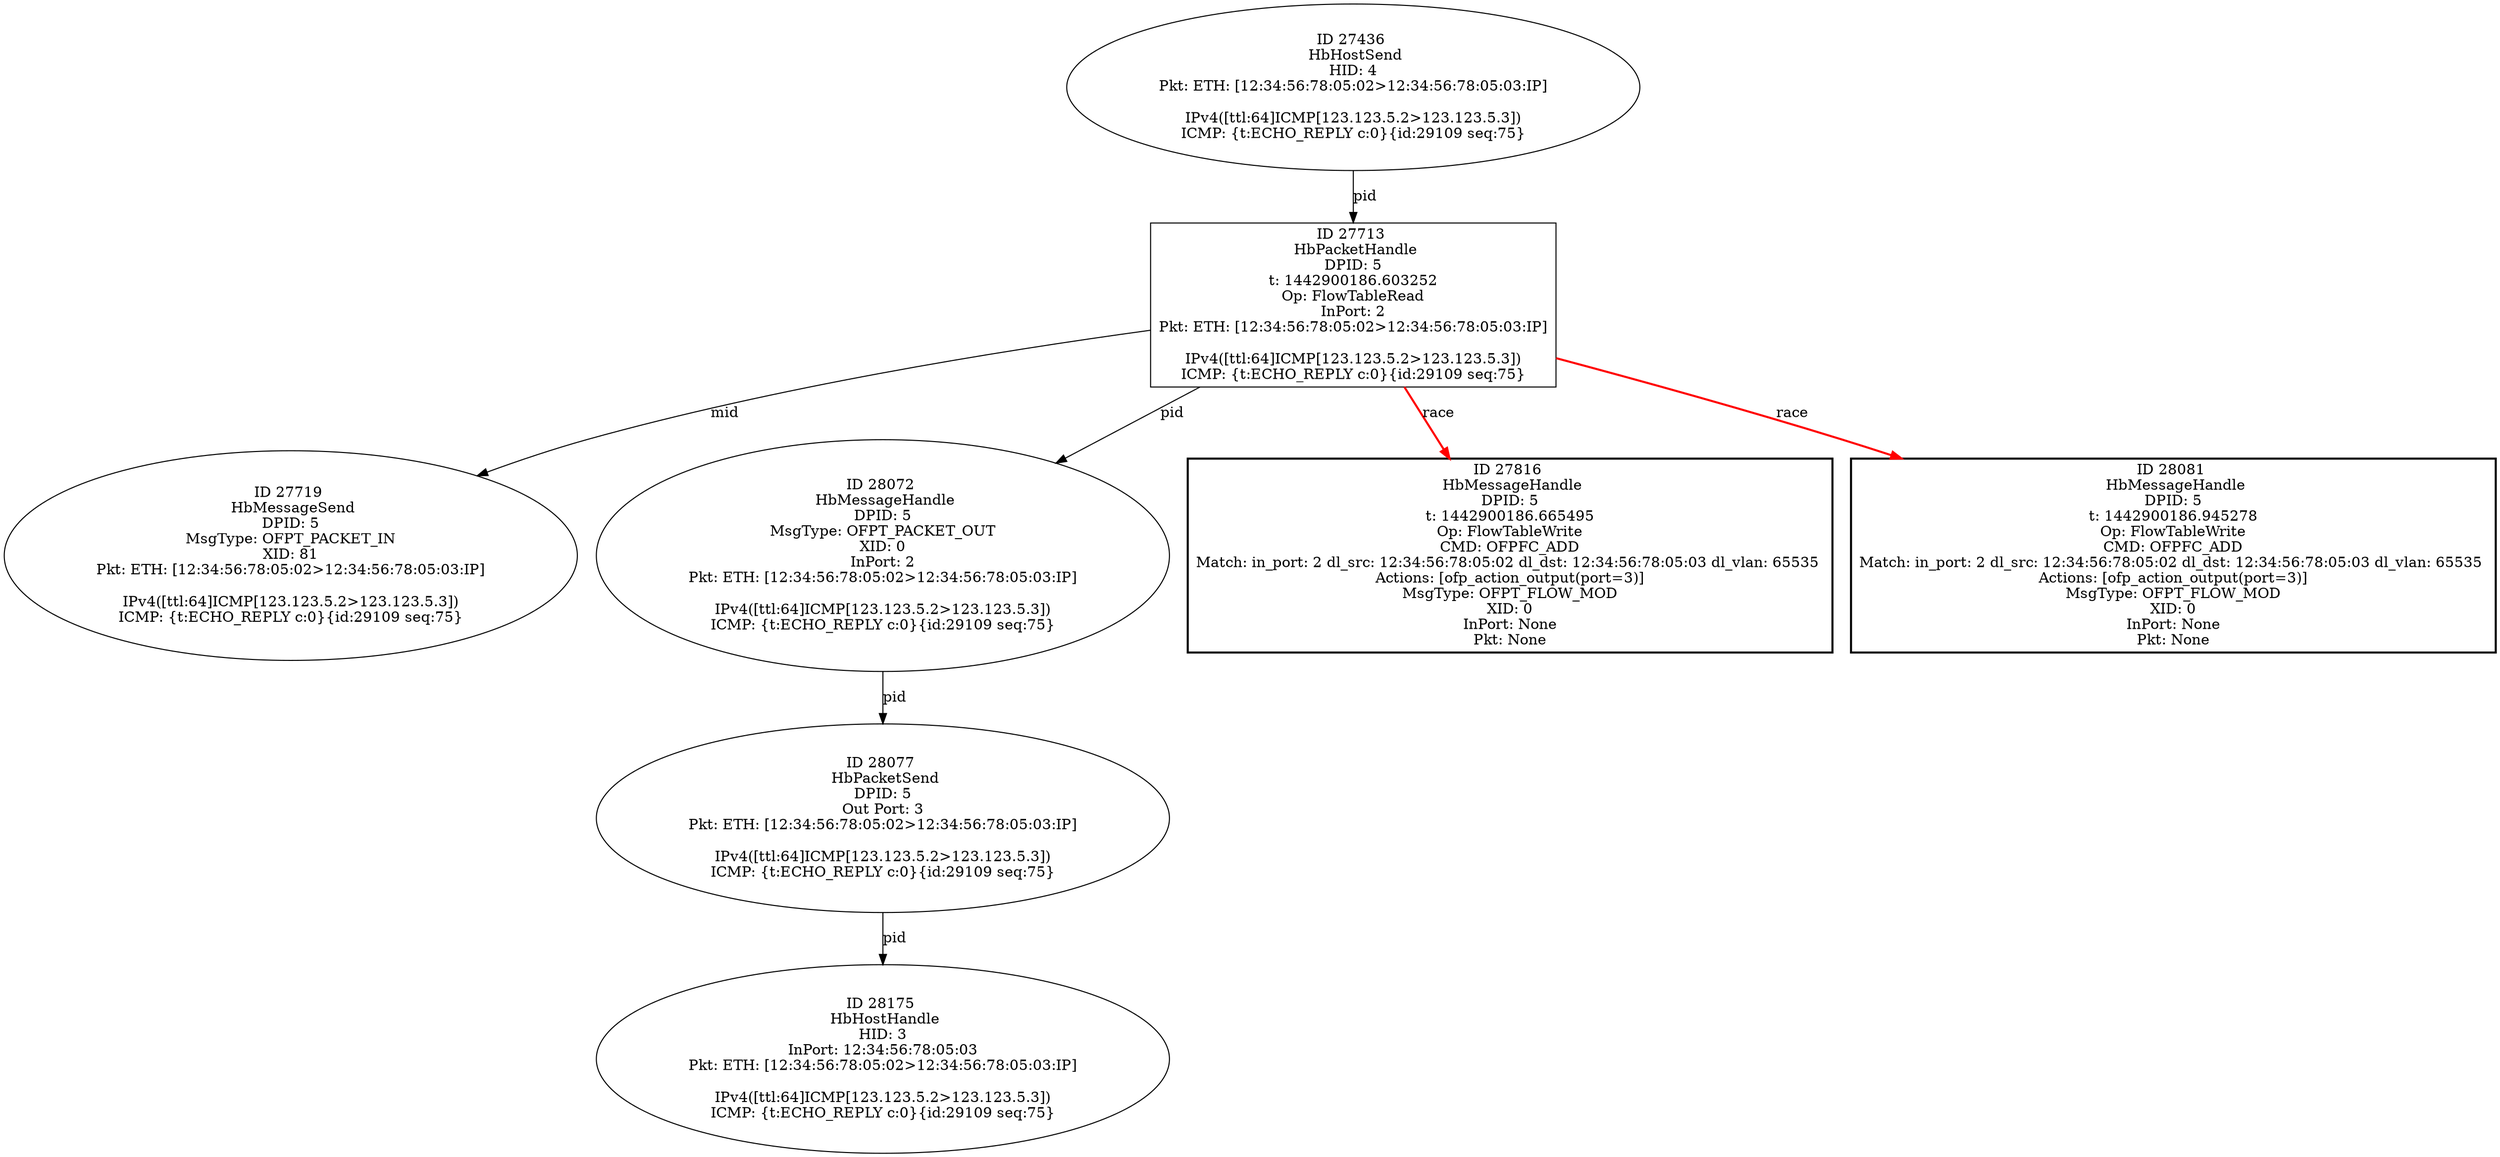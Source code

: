 strict digraph G {
27713 [shape=box, event=<hb_events.HbPacketHandle object at 0x10da7b150>, label="ID 27713 
 HbPacketHandle
DPID: 5
t: 1442900186.603252
Op: FlowTableRead
InPort: 2
Pkt: ETH: [12:34:56:78:05:02>12:34:56:78:05:03:IP]

IPv4([ttl:64]ICMP[123.123.5.2>123.123.5.3])
ICMP: {t:ECHO_REPLY c:0}{id:29109 seq:75}"];
27719 [shape=oval, event=<hb_events.HbMessageSend object at 0x10da7bfd0>, label="ID 27719 
 HbMessageSend
DPID: 5
MsgType: OFPT_PACKET_IN
XID: 81
Pkt: ETH: [12:34:56:78:05:02>12:34:56:78:05:03:IP]

IPv4([ttl:64]ICMP[123.123.5.2>123.123.5.3])
ICMP: {t:ECHO_REPLY c:0}{id:29109 seq:75}"];
28072 [shape=oval, event=<hb_events.HbMessageHandle object at 0x10db5a190>, label="ID 28072 
 HbMessageHandle
DPID: 5
MsgType: OFPT_PACKET_OUT
XID: 0
InPort: 2
Pkt: ETH: [12:34:56:78:05:02>12:34:56:78:05:03:IP]

IPv4([ttl:64]ICMP[123.123.5.2>123.123.5.3])
ICMP: {t:ECHO_REPLY c:0}{id:29109 seq:75}"];
27436 [shape=oval, event=<hb_events.HbHostSend object at 0x10d9f92d0>, label="ID 27436 
 HbHostSend
HID: 4
Pkt: ETH: [12:34:56:78:05:02>12:34:56:78:05:03:IP]

IPv4([ttl:64]ICMP[123.123.5.2>123.123.5.3])
ICMP: {t:ECHO_REPLY c:0}{id:29109 seq:75}"];
28077 [shape=oval, event=<hb_events.HbPacketSend object at 0x10db5a790>, label="ID 28077 
 HbPacketSend
DPID: 5
Out Port: 3
Pkt: ETH: [12:34:56:78:05:02>12:34:56:78:05:03:IP]

IPv4([ttl:64]ICMP[123.123.5.2>123.123.5.3])
ICMP: {t:ECHO_REPLY c:0}{id:29109 seq:75}"];
28175 [shape=oval, event=<hb_events.HbHostHandle object at 0x10db8e250>, label="ID 28175 
 HbHostHandle
HID: 3
InPort: 12:34:56:78:05:03
Pkt: ETH: [12:34:56:78:05:02>12:34:56:78:05:03:IP]

IPv4([ttl:64]ICMP[123.123.5.2>123.123.5.3])
ICMP: {t:ECHO_REPLY c:0}{id:29109 seq:75}"];
27816 [shape=box, style=bold, event=<hb_events.HbMessageHandle object at 0x10daba610>, label="ID 27816 
 HbMessageHandle
DPID: 5
t: 1442900186.665495
Op: FlowTableWrite
CMD: OFPFC_ADD
Match: in_port: 2 dl_src: 12:34:56:78:05:02 dl_dst: 12:34:56:78:05:03 dl_vlan: 65535 
Actions: [ofp_action_output(port=3)]
MsgType: OFPT_FLOW_MOD
XID: 0
InPort: None
Pkt: None"];
28081 [shape=box, style=bold, event=<hb_events.HbMessageHandle object at 0x10db61b10>, label="ID 28081 
 HbMessageHandle
DPID: 5
t: 1442900186.945278
Op: FlowTableWrite
CMD: OFPFC_ADD
Match: in_port: 2 dl_src: 12:34:56:78:05:02 dl_dst: 12:34:56:78:05:03 dl_vlan: 65535 
Actions: [ofp_action_output(port=3)]
MsgType: OFPT_FLOW_MOD
XID: 0
InPort: None
Pkt: None"];
27713 -> 28072  [rel=pid, label=pid];
27713 -> 27816  [harmful=True, color=red, style=bold, rel=race, label=race];
27713 -> 28081  [harmful=True, color=red, style=bold, rel=race, label=race];
27713 -> 27719  [rel=mid, label=mid];
28072 -> 28077  [rel=pid, label=pid];
27436 -> 27713  [rel=pid, label=pid];
28077 -> 28175  [rel=pid, label=pid];
}
